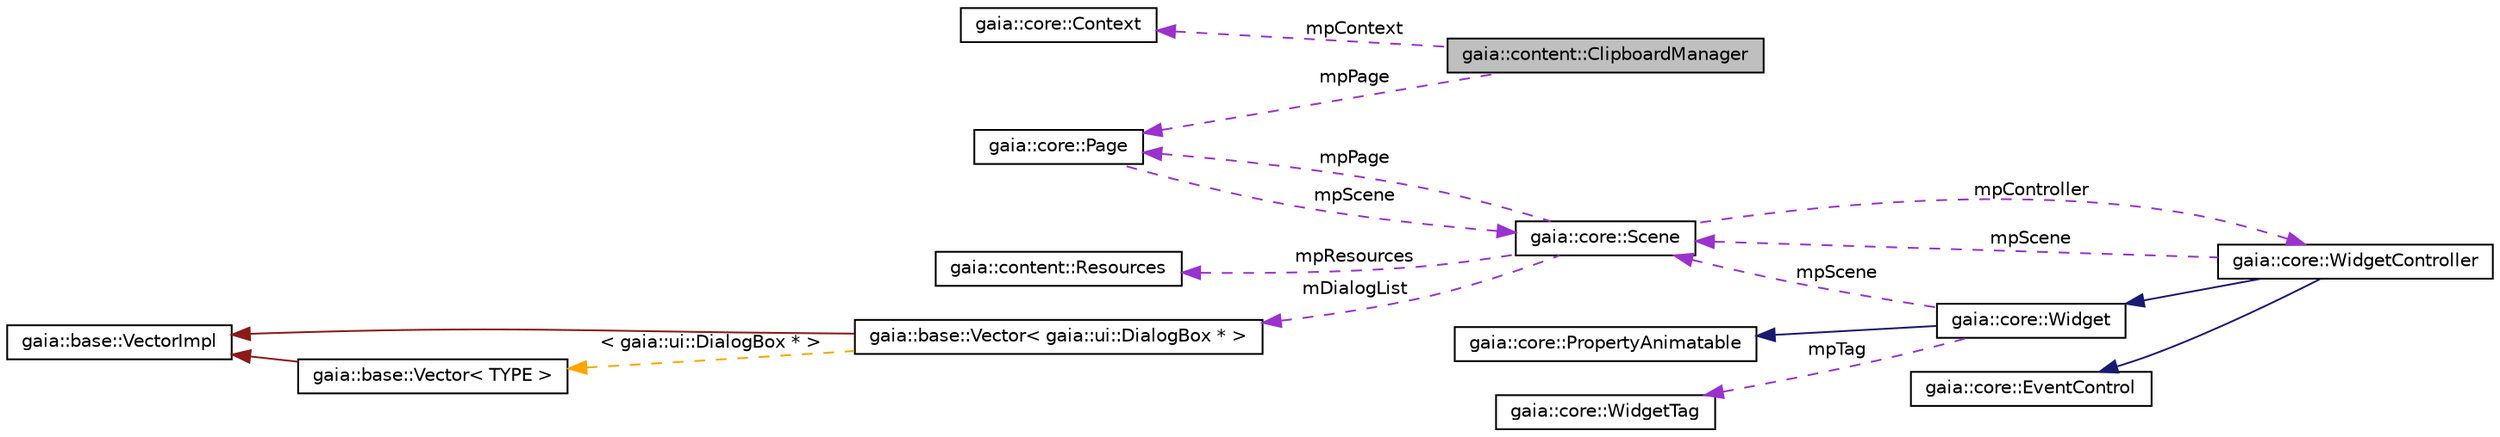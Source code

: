 digraph G
{
  edge [fontname="Helvetica",fontsize="10",labelfontname="Helvetica",labelfontsize="10"];
  node [fontname="Helvetica",fontsize="10",shape=record];
  rankdir=LR;
  Node1 [label="gaia::content::ClipboardManager",height=0.2,width=0.4,color="black", fillcolor="grey75", style="filled" fontcolor="black"];
  Node2 -> Node1 [dir=back,color="darkorchid3",fontsize="10",style="dashed",label="mpContext",fontname="Helvetica"];
  Node2 [label="gaia::core::Context",height=0.2,width=0.4,color="black", fillcolor="white", style="filled",URL="$d0/d05/classgaia_1_1core_1_1_context.html",tooltip="Interface to global information about an application environment."];
  Node3 -> Node1 [dir=back,color="darkorchid3",fontsize="10",style="dashed",label="mpPage",fontname="Helvetica"];
  Node3 [label="gaia::core::Page",height=0.2,width=0.4,color="black", fillcolor="white", style="filled",URL="$db/d3f/classgaia_1_1core_1_1_page.html",tooltip="An page is a single, focused thing that the user can do."];
  Node4 -> Node3 [dir=back,color="darkorchid3",fontsize="10",style="dashed",label="mpScene",fontname="Helvetica"];
  Node4 [label="gaia::core::Scene",height=0.2,width=0.4,color="black", fillcolor="white", style="filled",URL="$d5/dfb/classgaia_1_1core_1_1_scene.html",tooltip="A Scene is used to build a visual interface."];
  Node5 -> Node4 [dir=back,color="darkorchid3",fontsize="10",style="dashed",label="mpController",fontname="Helvetica"];
  Node5 [label="gaia::core::WidgetController",height=0.2,width=0.4,color="black", fillcolor="white", style="filled",URL="$db/d6c/classgaia_1_1core_1_1_widget_controller.html",tooltip="Define the default widget layout to put sets of layout in it."];
  Node6 -> Node5 [dir=back,color="midnightblue",fontsize="10",style="solid",fontname="Helvetica"];
  Node6 [label="gaia::core::Widget",height=0.2,width=0.4,color="black", fillcolor="white", style="filled",URL="$d8/dac/classgaia_1_1core_1_1_widget.html",tooltip="The Widget class is the base class of all user interface component."];
  Node7 -> Node6 [dir=back,color="midnightblue",fontsize="10",style="solid",fontname="Helvetica"];
  Node7 [label="gaia::core::PropertyAnimatable",height=0.2,width=0.4,color="black", fillcolor="white", style="filled",URL="$d0/db2/classgaia_1_1core_1_1_property_animatable.html",tooltip="Any animation object need to implement PropertyAnimatable because of setting value."];
  Node4 -> Node6 [dir=back,color="darkorchid3",fontsize="10",style="dashed",label="mpScene",fontname="Helvetica"];
  Node8 -> Node6 [dir=back,color="darkorchid3",fontsize="10",style="dashed",label="mpTag",fontname="Helvetica"];
  Node8 [label="gaia::core::WidgetTag",height=0.2,width=0.4,color="black", fillcolor="white", style="filled",URL="$db/d88/classgaia_1_1core_1_1_widget_tag.html"];
  Node9 -> Node5 [dir=back,color="midnightblue",fontsize="10",style="solid",fontname="Helvetica"];
  Node9 [label="gaia::core::EventControl",height=0.2,width=0.4,color="black", fillcolor="white", style="filled",URL="$dd/de0/classgaia_1_1core_1_1_event_control.html",tooltip="EventControl is used to dispatch event and register listener."];
  Node4 -> Node5 [dir=back,color="darkorchid3",fontsize="10",style="dashed",label="mpScene",fontname="Helvetica"];
  Node10 -> Node4 [dir=back,color="darkorchid3",fontsize="10",style="dashed",label="mpResources",fontname="Helvetica"];
  Node10 [label="gaia::content::Resources",height=0.2,width=0.4,color="black", fillcolor="white", style="filled",URL="$de/dad/classgaia_1_1content_1_1_resources.html",tooltip="Class for accessing an application&#39;s resources."];
  Node11 -> Node4 [dir=back,color="darkorchid3",fontsize="10",style="dashed",label="mDialogList",fontname="Helvetica"];
  Node11 [label="gaia::base::Vector\< gaia::ui::DialogBox * \>",height=0.2,width=0.4,color="black", fillcolor="white", style="filled",URL="$df/d5d/classgaia_1_1base_1_1_vector.html"];
  Node12 -> Node11 [dir=back,color="firebrick4",fontsize="10",style="solid",fontname="Helvetica"];
  Node12 [label="gaia::base::VectorImpl",height=0.2,width=0.4,color="black", fillcolor="white", style="filled",URL="$d0/d21/classgaia_1_1base_1_1_vector_impl.html",tooltip="Implements vector data structure equipped with copy-on-write mechanism."];
  Node13 -> Node11 [dir=back,color="orange",fontsize="10",style="dashed",label="\< gaia::ui::DialogBox * \>",fontname="Helvetica"];
  Node13 [label="gaia::base::Vector\< TYPE \>",height=0.2,width=0.4,color="black", fillcolor="white", style="filled",URL="$df/d5d/classgaia_1_1base_1_1_vector.html",tooltip="This class implements the vector data structure."];
  Node12 -> Node13 [dir=back,color="firebrick4",fontsize="10",style="solid",fontname="Helvetica"];
  Node3 -> Node4 [dir=back,color="darkorchid3",fontsize="10",style="dashed",label="mpPage",fontname="Helvetica"];
}
